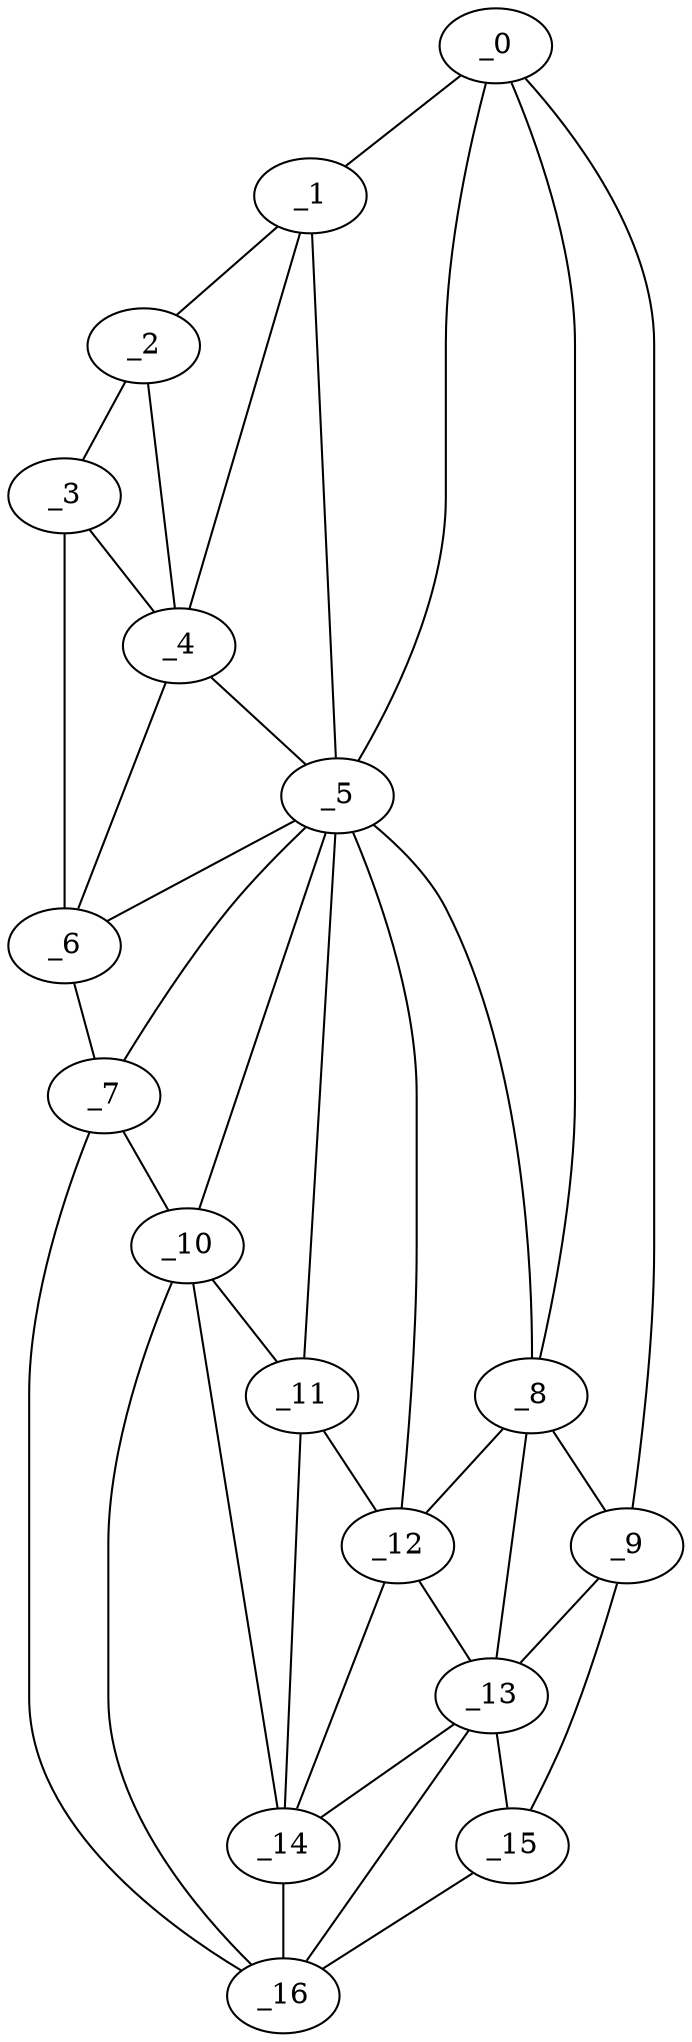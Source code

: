 graph "obj10__340.gxl" {
	_0	 [x=5,
		y=31];
	_1	 [x=42,
		y=87];
	_0 -- _1	 [valence=1];
	_5	 [x=75,
		y=76];
	_0 -- _5	 [valence=2];
	_8	 [x=102,
		y=39];
	_0 -- _8	 [valence=2];
	_9	 [x=103,
		y=29];
	_0 -- _9	 [valence=1];
	_2	 [x=47,
		y=92];
	_1 -- _2	 [valence=1];
	_4	 [x=59,
		y=88];
	_1 -- _4	 [valence=2];
	_1 -- _5	 [valence=2];
	_3	 [x=54,
		y=96];
	_2 -- _3	 [valence=1];
	_2 -- _4	 [valence=2];
	_3 -- _4	 [valence=2];
	_6	 [x=88,
		y=97];
	_3 -- _6	 [valence=1];
	_4 -- _5	 [valence=1];
	_4 -- _6	 [valence=2];
	_5 -- _6	 [valence=2];
	_7	 [x=99,
		y=87];
	_5 -- _7	 [valence=2];
	_5 -- _8	 [valence=2];
	_10	 [x=103,
		y=76];
	_5 -- _10	 [valence=2];
	_11	 [x=106,
		y=67];
	_5 -- _11	 [valence=2];
	_12	 [x=107,
		y=55];
	_5 -- _12	 [valence=2];
	_6 -- _7	 [valence=1];
	_7 -- _10	 [valence=2];
	_16	 [x=126,
		y=53];
	_7 -- _16	 [valence=1];
	_8 -- _9	 [valence=2];
	_8 -- _12	 [valence=1];
	_13	 [x=116,
		y=41];
	_8 -- _13	 [valence=2];
	_9 -- _13	 [valence=2];
	_15	 [x=124,
		y=31];
	_9 -- _15	 [valence=1];
	_10 -- _11	 [valence=2];
	_14	 [x=119,
		y=56];
	_10 -- _14	 [valence=2];
	_10 -- _16	 [valence=1];
	_11 -- _12	 [valence=2];
	_11 -- _14	 [valence=2];
	_12 -- _13	 [valence=2];
	_12 -- _14	 [valence=2];
	_13 -- _14	 [valence=1];
	_13 -- _15	 [valence=2];
	_13 -- _16	 [valence=1];
	_14 -- _16	 [valence=2];
	_15 -- _16	 [valence=1];
}
